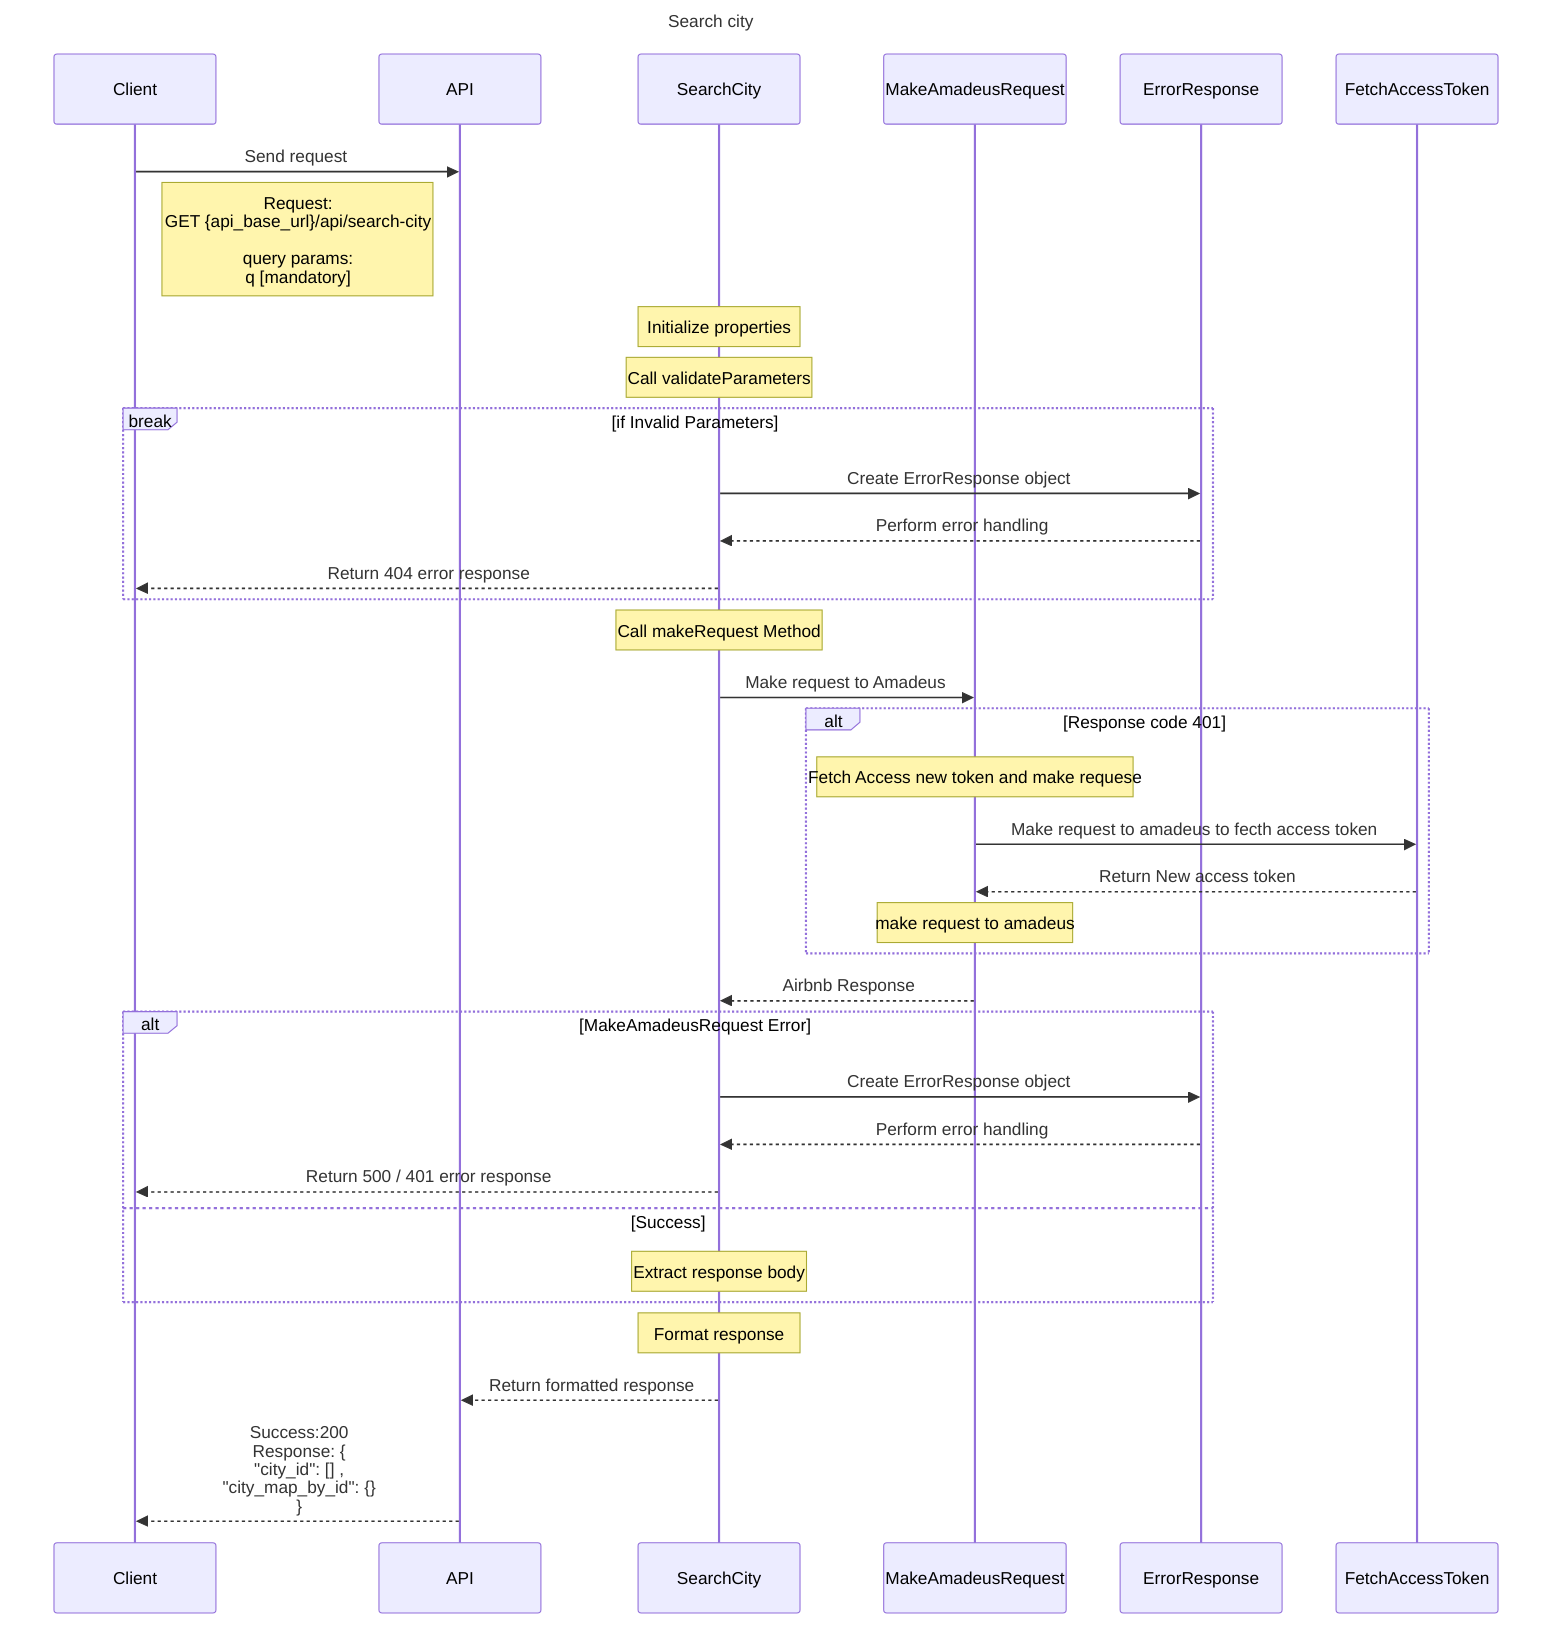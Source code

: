 sequenceDiagram
    title Search city
    participant Client
    participant API
    participant SearchCity
    participant MakeAmadeusRequest
    participant ErrorResponse
    participant FetchAccessToken

    Client->>API: Send request 
    note right of Client:  Request: <br>GET {api_base_url}/api/search-city<br><br>query params:  <br>q [mandatory]
    note over SearchCity: Initialize properties
    note over SearchCity: Call validateParameters 
    
    break if Invalid Parameters
        SearchCity ->> ErrorResponse: Create ErrorResponse object
        ErrorResponse -->> SearchCity: Perform error handling
        SearchCity -->> Client: Return 404 error response
    end

    note over SearchCity: Call makeRequest Method

    SearchCity ->> MakeAmadeusRequest: Make request to Amadeus
    alt Response code 401
        note over MakeAmadeusRequest: Fetch Access new token and make requese
        MakeAmadeusRequest ->> FetchAccessToken: Make request to amadeus to fecth access token
        FetchAccessToken-->>MakeAmadeusRequest: Return New access token
        note over MakeAmadeusRequest: make request to amadeus
    end
    MakeAmadeusRequest-->> SearchCity: Airbnb Response


    alt MakeAmadeusRequest Error
        SearchCity ->> ErrorResponse: Create ErrorResponse object
        ErrorResponse -->> SearchCity: Perform error handling
        SearchCity -->> Client: Return 500 / 401 error response
    else Success
        note over SearchCity: Extract response body
    end

    note over SearchCity: Format response
    SearchCity -->> API: Return formatted response

    API -->> Client: Success:200<br>Response: {<br>  "city_id": [] ,<br>  "city_map_by_id": {}<br>}